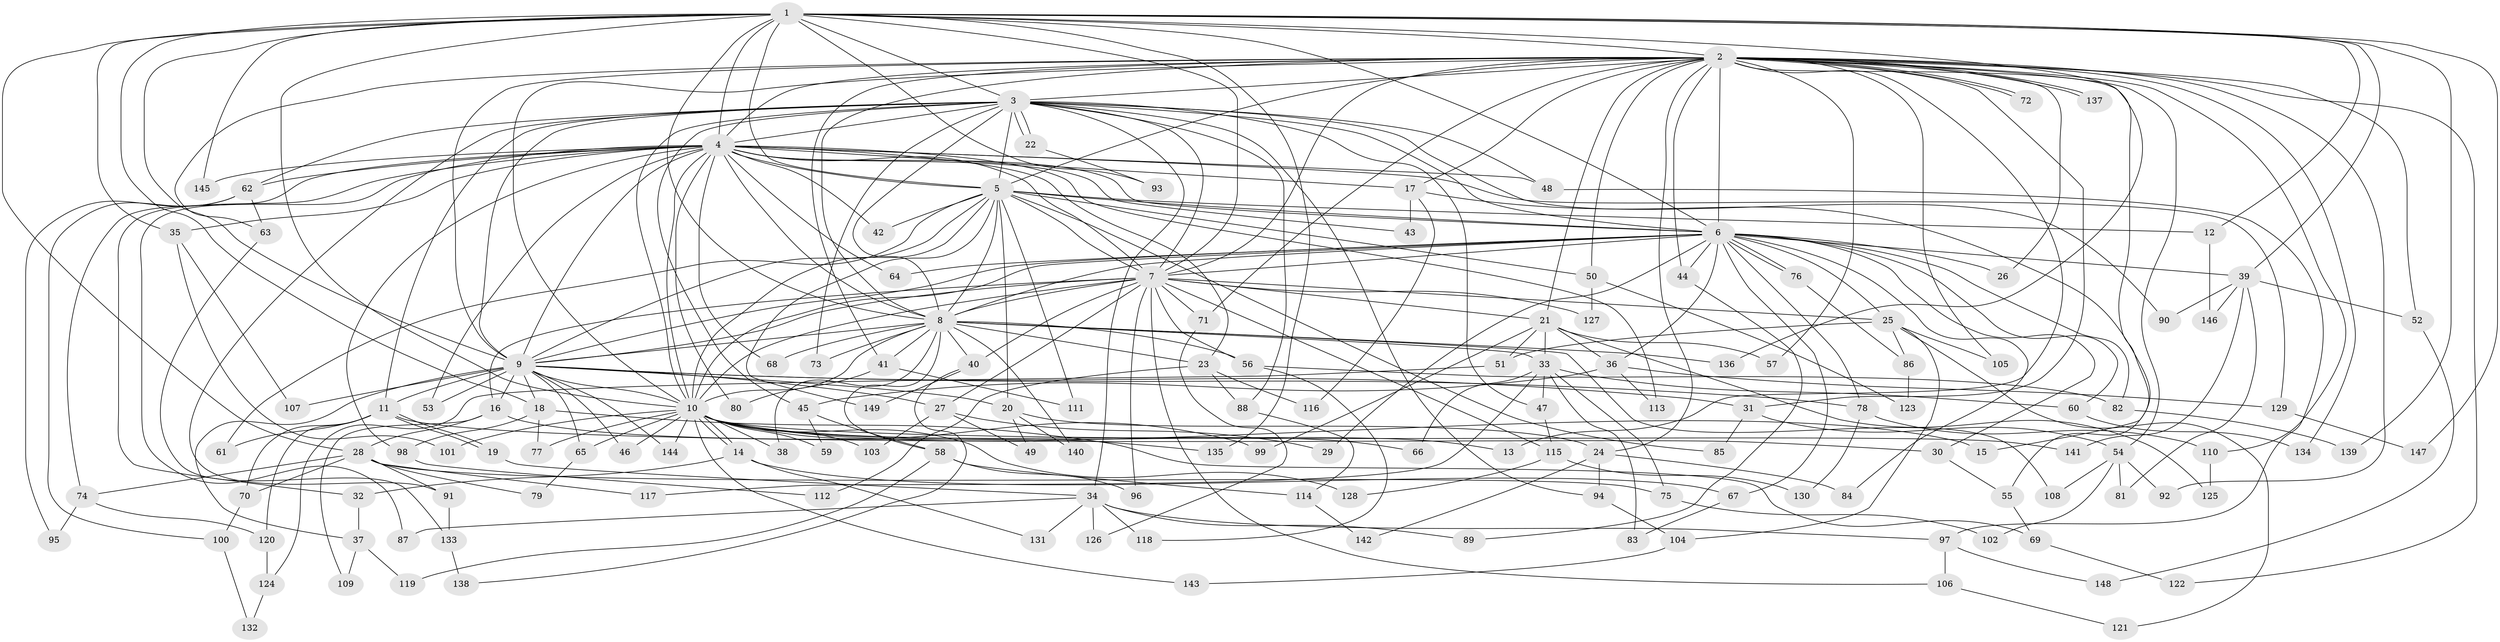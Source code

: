 // coarse degree distribution, {17: 0.017241379310344827, 42: 0.008620689655172414, 25: 0.008620689655172414, 14: 0.008620689655172414, 37: 0.008620689655172414, 19: 0.008620689655172414, 21: 0.008620689655172414, 9: 0.017241379310344827, 2: 0.47413793103448276, 4: 0.10344827586206896, 5: 0.0603448275862069, 3: 0.20689655172413793, 8: 0.017241379310344827, 6: 0.017241379310344827, 7: 0.02586206896551724, 10: 0.008620689655172414}
// Generated by graph-tools (version 1.1) at 2025/41/03/06/25 10:41:40]
// undirected, 149 vertices, 323 edges
graph export_dot {
graph [start="1"]
  node [color=gray90,style=filled];
  1;
  2;
  3;
  4;
  5;
  6;
  7;
  8;
  9;
  10;
  11;
  12;
  13;
  14;
  15;
  16;
  17;
  18;
  19;
  20;
  21;
  22;
  23;
  24;
  25;
  26;
  27;
  28;
  29;
  30;
  31;
  32;
  33;
  34;
  35;
  36;
  37;
  38;
  39;
  40;
  41;
  42;
  43;
  44;
  45;
  46;
  47;
  48;
  49;
  50;
  51;
  52;
  53;
  54;
  55;
  56;
  57;
  58;
  59;
  60;
  61;
  62;
  63;
  64;
  65;
  66;
  67;
  68;
  69;
  70;
  71;
  72;
  73;
  74;
  75;
  76;
  77;
  78;
  79;
  80;
  81;
  82;
  83;
  84;
  85;
  86;
  87;
  88;
  89;
  90;
  91;
  92;
  93;
  94;
  95;
  96;
  97;
  98;
  99;
  100;
  101;
  102;
  103;
  104;
  105;
  106;
  107;
  108;
  109;
  110;
  111;
  112;
  113;
  114;
  115;
  116;
  117;
  118;
  119;
  120;
  121;
  122;
  123;
  124;
  125;
  126;
  127;
  128;
  129;
  130;
  131;
  132;
  133;
  134;
  135;
  136;
  137;
  138;
  139;
  140;
  141;
  142;
  143;
  144;
  145;
  146;
  147;
  148;
  149;
  1 -- 2;
  1 -- 3;
  1 -- 4;
  1 -- 5;
  1 -- 6;
  1 -- 7;
  1 -- 8;
  1 -- 9;
  1 -- 10;
  1 -- 12;
  1 -- 18;
  1 -- 28;
  1 -- 35;
  1 -- 39;
  1 -- 93;
  1 -- 135;
  1 -- 136;
  1 -- 139;
  1 -- 145;
  1 -- 147;
  2 -- 3;
  2 -- 4;
  2 -- 5;
  2 -- 6;
  2 -- 7;
  2 -- 8;
  2 -- 9;
  2 -- 10;
  2 -- 13;
  2 -- 15;
  2 -- 17;
  2 -- 21;
  2 -- 24;
  2 -- 26;
  2 -- 31;
  2 -- 41;
  2 -- 44;
  2 -- 50;
  2 -- 52;
  2 -- 54;
  2 -- 57;
  2 -- 63;
  2 -- 71;
  2 -- 72;
  2 -- 72;
  2 -- 92;
  2 -- 105;
  2 -- 110;
  2 -- 122;
  2 -- 134;
  2 -- 137;
  2 -- 137;
  3 -- 4;
  3 -- 5;
  3 -- 6;
  3 -- 7;
  3 -- 8;
  3 -- 9;
  3 -- 10;
  3 -- 11;
  3 -- 22;
  3 -- 22;
  3 -- 34;
  3 -- 45;
  3 -- 47;
  3 -- 48;
  3 -- 62;
  3 -- 73;
  3 -- 88;
  3 -- 90;
  3 -- 91;
  3 -- 94;
  4 -- 5;
  4 -- 6;
  4 -- 7;
  4 -- 8;
  4 -- 9;
  4 -- 10;
  4 -- 17;
  4 -- 23;
  4 -- 32;
  4 -- 35;
  4 -- 42;
  4 -- 43;
  4 -- 48;
  4 -- 53;
  4 -- 62;
  4 -- 64;
  4 -- 68;
  4 -- 74;
  4 -- 80;
  4 -- 87;
  4 -- 98;
  4 -- 113;
  4 -- 129;
  4 -- 145;
  5 -- 6;
  5 -- 7;
  5 -- 8;
  5 -- 9;
  5 -- 10;
  5 -- 12;
  5 -- 20;
  5 -- 42;
  5 -- 50;
  5 -- 61;
  5 -- 85;
  5 -- 111;
  5 -- 149;
  6 -- 7;
  6 -- 8;
  6 -- 9;
  6 -- 10;
  6 -- 25;
  6 -- 26;
  6 -- 29;
  6 -- 30;
  6 -- 36;
  6 -- 39;
  6 -- 44;
  6 -- 60;
  6 -- 64;
  6 -- 67;
  6 -- 76;
  6 -- 76;
  6 -- 78;
  6 -- 82;
  6 -- 84;
  7 -- 8;
  7 -- 9;
  7 -- 10;
  7 -- 16;
  7 -- 21;
  7 -- 25;
  7 -- 27;
  7 -- 40;
  7 -- 56;
  7 -- 71;
  7 -- 96;
  7 -- 106;
  7 -- 115;
  7 -- 127;
  8 -- 9;
  8 -- 10;
  8 -- 23;
  8 -- 33;
  8 -- 38;
  8 -- 40;
  8 -- 41;
  8 -- 56;
  8 -- 58;
  8 -- 68;
  8 -- 73;
  8 -- 108;
  8 -- 136;
  8 -- 140;
  9 -- 10;
  9 -- 11;
  9 -- 16;
  9 -- 18;
  9 -- 20;
  9 -- 27;
  9 -- 31;
  9 -- 37;
  9 -- 46;
  9 -- 53;
  9 -- 65;
  9 -- 78;
  9 -- 107;
  9 -- 144;
  10 -- 13;
  10 -- 14;
  10 -- 14;
  10 -- 15;
  10 -- 38;
  10 -- 46;
  10 -- 59;
  10 -- 65;
  10 -- 66;
  10 -- 77;
  10 -- 99;
  10 -- 101;
  10 -- 103;
  10 -- 128;
  10 -- 141;
  10 -- 143;
  10 -- 144;
  11 -- 19;
  11 -- 19;
  11 -- 30;
  11 -- 61;
  11 -- 70;
  11 -- 120;
  12 -- 146;
  14 -- 32;
  14 -- 67;
  14 -- 131;
  16 -- 28;
  16 -- 109;
  16 -- 135;
  17 -- 43;
  17 -- 55;
  17 -- 116;
  18 -- 69;
  18 -- 77;
  18 -- 98;
  19 -- 34;
  20 -- 24;
  20 -- 49;
  20 -- 140;
  21 -- 33;
  21 -- 36;
  21 -- 51;
  21 -- 57;
  21 -- 99;
  21 -- 125;
  22 -- 93;
  23 -- 88;
  23 -- 112;
  23 -- 116;
  24 -- 84;
  24 -- 94;
  24 -- 142;
  25 -- 51;
  25 -- 86;
  25 -- 104;
  25 -- 105;
  25 -- 121;
  27 -- 29;
  27 -- 49;
  27 -- 103;
  28 -- 70;
  28 -- 74;
  28 -- 75;
  28 -- 79;
  28 -- 91;
  28 -- 117;
  30 -- 55;
  31 -- 54;
  31 -- 85;
  32 -- 37;
  33 -- 47;
  33 -- 60;
  33 -- 66;
  33 -- 75;
  33 -- 83;
  33 -- 117;
  34 -- 87;
  34 -- 89;
  34 -- 97;
  34 -- 118;
  34 -- 126;
  34 -- 131;
  35 -- 101;
  35 -- 107;
  36 -- 45;
  36 -- 113;
  36 -- 129;
  37 -- 109;
  37 -- 119;
  39 -- 52;
  39 -- 81;
  39 -- 90;
  39 -- 141;
  39 -- 146;
  40 -- 138;
  40 -- 149;
  41 -- 80;
  41 -- 111;
  44 -- 89;
  45 -- 58;
  45 -- 59;
  47 -- 115;
  48 -- 97;
  50 -- 123;
  50 -- 127;
  51 -- 124;
  52 -- 148;
  54 -- 81;
  54 -- 92;
  54 -- 102;
  54 -- 108;
  55 -- 69;
  56 -- 82;
  56 -- 118;
  58 -- 96;
  58 -- 114;
  58 -- 119;
  60 -- 134;
  62 -- 63;
  62 -- 95;
  62 -- 100;
  63 -- 133;
  65 -- 79;
  67 -- 83;
  69 -- 122;
  70 -- 100;
  71 -- 126;
  74 -- 95;
  74 -- 120;
  75 -- 102;
  76 -- 86;
  78 -- 110;
  78 -- 130;
  82 -- 139;
  86 -- 123;
  88 -- 114;
  91 -- 133;
  94 -- 104;
  97 -- 106;
  97 -- 148;
  98 -- 112;
  100 -- 132;
  104 -- 143;
  106 -- 121;
  110 -- 125;
  114 -- 142;
  115 -- 128;
  115 -- 130;
  120 -- 124;
  124 -- 132;
  129 -- 147;
  133 -- 138;
}

